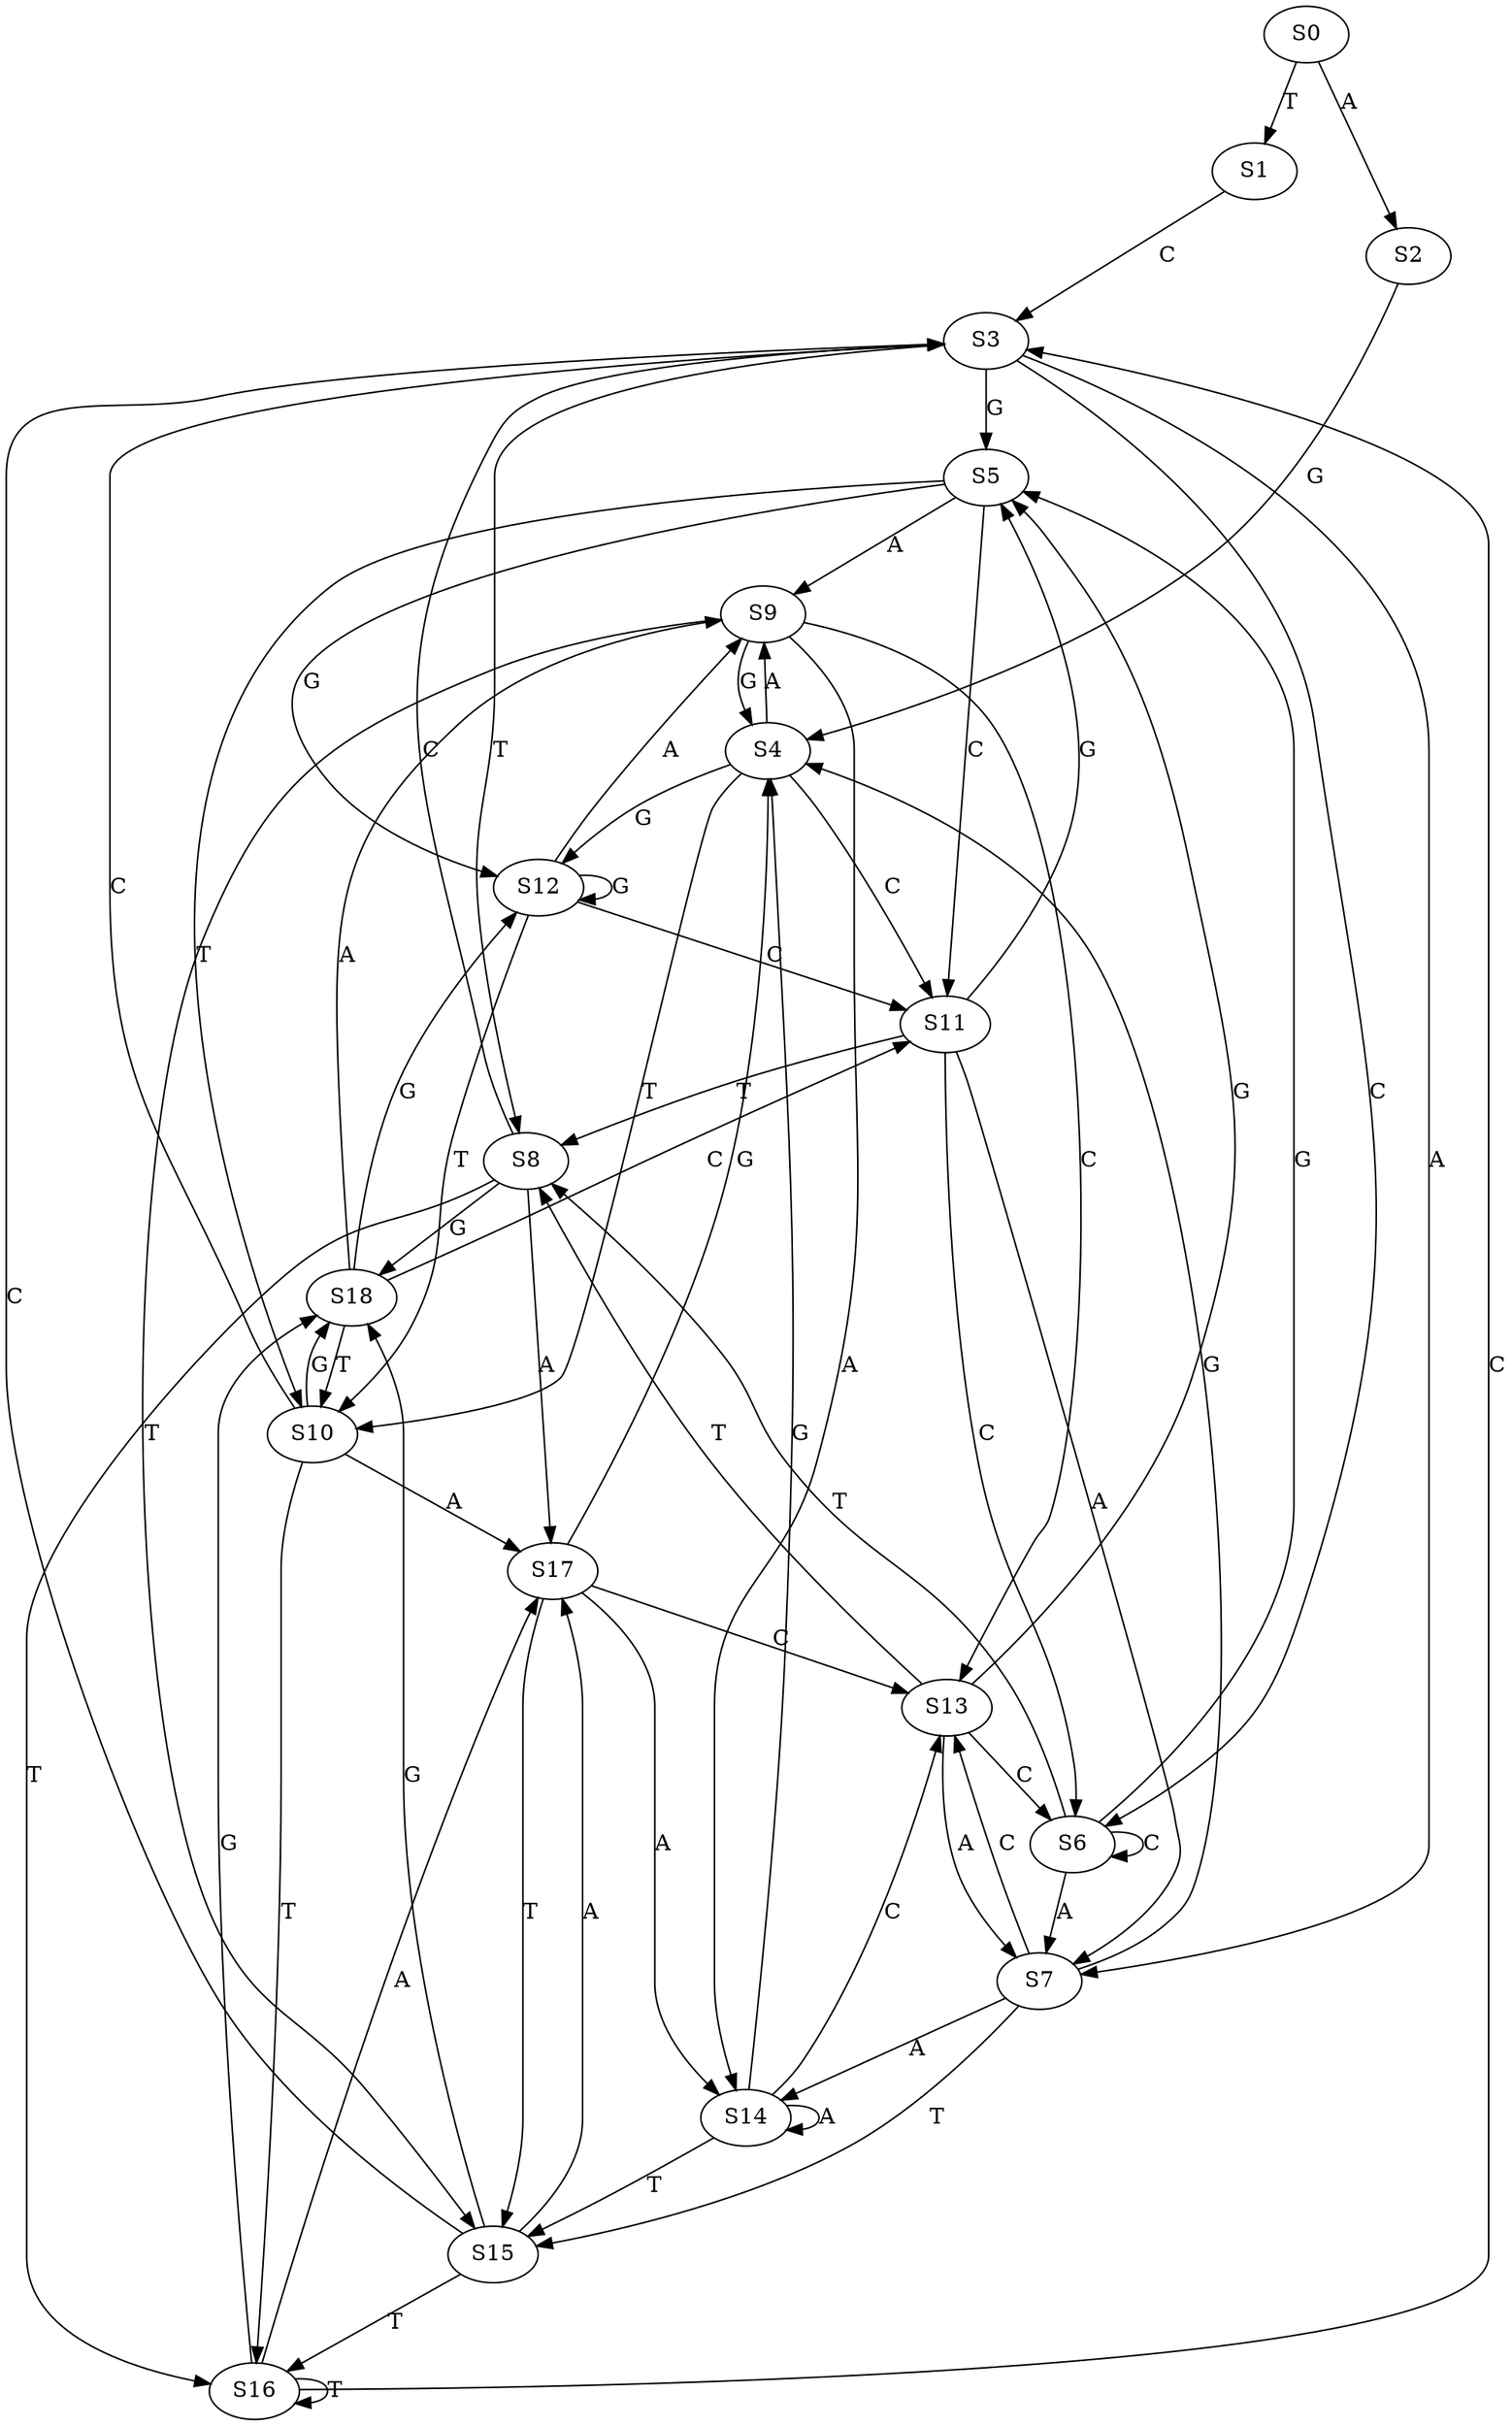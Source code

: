 strict digraph  {
	S0 -> S1 [ label = T ];
	S0 -> S2 [ label = A ];
	S1 -> S3 [ label = C ];
	S2 -> S4 [ label = G ];
	S3 -> S5 [ label = G ];
	S3 -> S6 [ label = C ];
	S3 -> S7 [ label = A ];
	S3 -> S8 [ label = T ];
	S4 -> S9 [ label = A ];
	S4 -> S10 [ label = T ];
	S4 -> S11 [ label = C ];
	S4 -> S12 [ label = G ];
	S5 -> S10 [ label = T ];
	S5 -> S9 [ label = A ];
	S5 -> S11 [ label = C ];
	S5 -> S12 [ label = G ];
	S6 -> S8 [ label = T ];
	S6 -> S6 [ label = C ];
	S6 -> S7 [ label = A ];
	S6 -> S5 [ label = G ];
	S7 -> S13 [ label = C ];
	S7 -> S4 [ label = G ];
	S7 -> S14 [ label = A ];
	S7 -> S15 [ label = T ];
	S8 -> S16 [ label = T ];
	S8 -> S3 [ label = C ];
	S8 -> S17 [ label = A ];
	S8 -> S18 [ label = G ];
	S9 -> S13 [ label = C ];
	S9 -> S14 [ label = A ];
	S9 -> S15 [ label = T ];
	S9 -> S4 [ label = G ];
	S10 -> S16 [ label = T ];
	S10 -> S3 [ label = C ];
	S10 -> S17 [ label = A ];
	S10 -> S18 [ label = G ];
	S11 -> S5 [ label = G ];
	S11 -> S8 [ label = T ];
	S11 -> S6 [ label = C ];
	S11 -> S7 [ label = A ];
	S12 -> S9 [ label = A ];
	S12 -> S10 [ label = T ];
	S12 -> S11 [ label = C ];
	S12 -> S12 [ label = G ];
	S13 -> S6 [ label = C ];
	S13 -> S7 [ label = A ];
	S13 -> S8 [ label = T ];
	S13 -> S5 [ label = G ];
	S14 -> S4 [ label = G ];
	S14 -> S14 [ label = A ];
	S14 -> S13 [ label = C ];
	S14 -> S15 [ label = T ];
	S15 -> S16 [ label = T ];
	S15 -> S3 [ label = C ];
	S15 -> S17 [ label = A ];
	S15 -> S18 [ label = G ];
	S16 -> S18 [ label = G ];
	S16 -> S16 [ label = T ];
	S16 -> S17 [ label = A ];
	S16 -> S3 [ label = C ];
	S17 -> S14 [ label = A ];
	S17 -> S4 [ label = G ];
	S17 -> S13 [ label = C ];
	S17 -> S15 [ label = T ];
	S18 -> S11 [ label = C ];
	S18 -> S10 [ label = T ];
	S18 -> S9 [ label = A ];
	S18 -> S12 [ label = G ];
}
